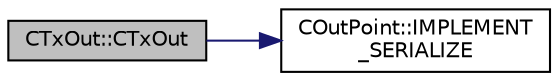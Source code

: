 digraph "CTxOut::CTxOut"
{
  edge [fontname="Helvetica",fontsize="10",labelfontname="Helvetica",labelfontsize="10"];
  node [fontname="Helvetica",fontsize="10",shape=record];
  rankdir="LR";
  Node0 [label="CTxOut::CTxOut",height=0.2,width=0.4,color="black", fillcolor="grey75", style="filled", fontcolor="black"];
  Node0 -> Node1 [color="midnightblue",fontsize="10",style="solid",fontname="Helvetica"];
  Node1 [label="COutPoint::IMPLEMENT\l_SERIALIZE",height=0.2,width=0.4,color="black", fillcolor="white", style="filled",URL="$class_c_out_point.html#ad9d84cab97ae19184dbf9a6421b1c263"];
}
